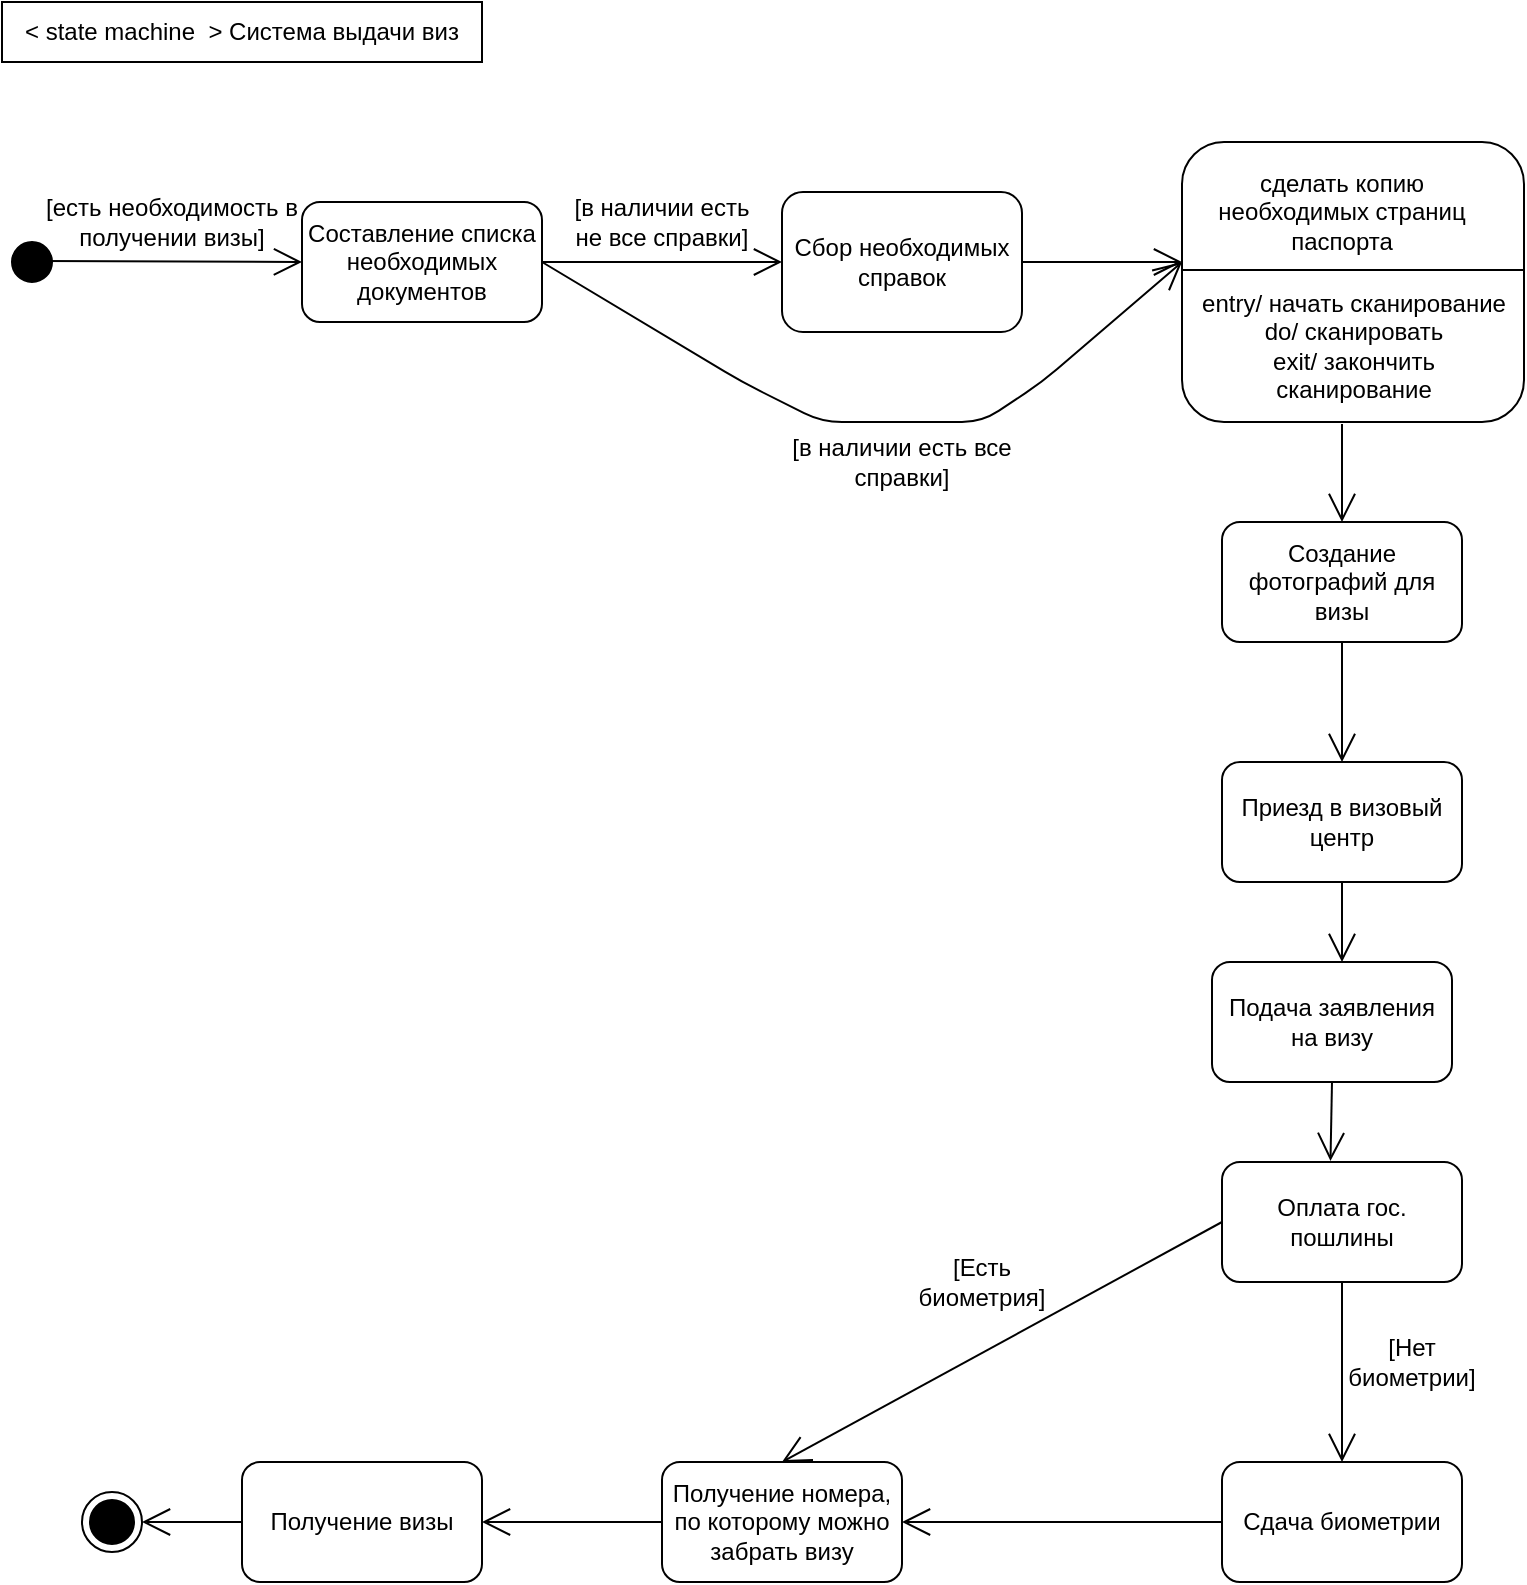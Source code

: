 <mxfile version="12.9.3" type="github">
  <diagram id="6GmDmxkY_AZuuJkv6Ied" name="Page-1">
    <mxGraphModel dx="1305" dy="752" grid="1" gridSize="10" guides="1" tooltips="1" connect="1" arrows="1" fold="1" page="1" pageScale="1" pageWidth="827" pageHeight="1169" math="0" shadow="0">
      <root>
        <mxCell id="0" />
        <mxCell id="1" parent="0" />
        <mxCell id="I90XgdQoUjDyXGkI2Q0D-1" value="&amp;lt; state machine&amp;nbsp; &amp;gt; Система выдачи виз" style="rounded=0;whiteSpace=wrap;html=1;" vertex="1" parent="1">
          <mxGeometry x="40" y="40" width="240" height="30" as="geometry" />
        </mxCell>
        <mxCell id="I90XgdQoUjDyXGkI2Q0D-8" value="" style="ellipse;html=1;shape=endState;fillColor=#000000;strokeColor=#000000;" vertex="1" parent="1">
          <mxGeometry x="80" y="785" width="30" height="30" as="geometry" />
        </mxCell>
        <mxCell id="I90XgdQoUjDyXGkI2Q0D-10" value="" style="ellipse;html=1;shape=endState;fillColor=#000000;strokeColor=#FFFFFF;" vertex="1" parent="1">
          <mxGeometry x="40" y="155" width="30" height="30" as="geometry" />
        </mxCell>
        <mxCell id="I90XgdQoUjDyXGkI2Q0D-12" value="" style="rounded=1;whiteSpace=wrap;html=1;strokeColor=#000000;" vertex="1" parent="1">
          <mxGeometry x="430" y="135" width="120" height="70" as="geometry" />
        </mxCell>
        <mxCell id="I90XgdQoUjDyXGkI2Q0D-17" value="&lt;div&gt;Сбор необходимых справок&lt;/div&gt;" style="text;html=1;strokeColor=none;fillColor=none;align=center;verticalAlign=middle;whiteSpace=wrap;rounded=0;" vertex="1" parent="1">
          <mxGeometry x="430" y="150" width="120" height="40" as="geometry" />
        </mxCell>
        <mxCell id="I90XgdQoUjDyXGkI2Q0D-18" value="" style="rounded=1;whiteSpace=wrap;html=1;strokeColor=#000000;" vertex="1" parent="1">
          <mxGeometry x="630" y="110" width="171" height="140" as="geometry" />
        </mxCell>
        <mxCell id="I90XgdQoUjDyXGkI2Q0D-20" value="Создание фотографий для визы" style="rounded=1;whiteSpace=wrap;html=1;strokeColor=#000000;" vertex="1" parent="1">
          <mxGeometry x="650" y="300" width="120" height="60" as="geometry" />
        </mxCell>
        <mxCell id="I90XgdQoUjDyXGkI2Q0D-21" value="Сдача биометрии" style="rounded=1;whiteSpace=wrap;html=1;strokeColor=#000000;" vertex="1" parent="1">
          <mxGeometry x="650" y="770" width="120" height="60" as="geometry" />
        </mxCell>
        <mxCell id="I90XgdQoUjDyXGkI2Q0D-22" value="Оплата гос. пошлины" style="rounded=1;whiteSpace=wrap;html=1;strokeColor=#000000;" vertex="1" parent="1">
          <mxGeometry x="650" y="620" width="120" height="60" as="geometry" />
        </mxCell>
        <mxCell id="I90XgdQoUjDyXGkI2Q0D-23" value="Приезд в визовый центр" style="rounded=1;whiteSpace=wrap;html=1;strokeColor=#000000;" vertex="1" parent="1">
          <mxGeometry x="650" y="420" width="120" height="60" as="geometry" />
        </mxCell>
        <mxCell id="I90XgdQoUjDyXGkI2Q0D-24" value="Подача заявления на визу" style="rounded=1;whiteSpace=wrap;html=1;strokeColor=#000000;" vertex="1" parent="1">
          <mxGeometry x="645" y="520" width="120" height="60" as="geometry" />
        </mxCell>
        <mxCell id="I90XgdQoUjDyXGkI2Q0D-26" value="Получение номера, по которому можно забрать визу" style="rounded=1;whiteSpace=wrap;html=1;strokeColor=#000000;" vertex="1" parent="1">
          <mxGeometry x="370" y="770" width="120" height="60" as="geometry" />
        </mxCell>
        <mxCell id="I90XgdQoUjDyXGkI2Q0D-27" value="Получение визы" style="rounded=1;whiteSpace=wrap;html=1;strokeColor=#000000;" vertex="1" parent="1">
          <mxGeometry x="160" y="770" width="120" height="60" as="geometry" />
        </mxCell>
        <mxCell id="I90XgdQoUjDyXGkI2Q0D-36" value="" style="line;strokeWidth=1;fillColor=none;align=left;verticalAlign=middle;spacingTop=-1;spacingLeft=3;spacingRight=3;rotatable=0;labelPosition=right;points=[];portConstraint=eastwest;" vertex="1" parent="1">
          <mxGeometry x="630" y="170" width="171" height="8" as="geometry" />
        </mxCell>
        <mxCell id="I90XgdQoUjDyXGkI2Q0D-37" value="&lt;br&gt;entry/ начать сканирование&lt;br&gt;do/ сканировать&lt;br&gt;exit/ закончить сканирование" style="text;html=1;strokeColor=none;fillColor=none;align=center;verticalAlign=middle;whiteSpace=wrap;rounded=0;" vertex="1" parent="1">
          <mxGeometry x="635.5" y="170" width="160" height="70" as="geometry" />
        </mxCell>
        <mxCell id="I90XgdQoUjDyXGkI2Q0D-40" value="сделать копию необходимых страниц паспорта" style="text;html=1;strokeColor=none;fillColor=none;align=center;verticalAlign=middle;whiteSpace=wrap;rounded=0;" vertex="1" parent="1">
          <mxGeometry x="635" y="120" width="150" height="50" as="geometry" />
        </mxCell>
        <mxCell id="I90XgdQoUjDyXGkI2Q0D-46" value="" style="endArrow=open;endFill=1;endSize=12;html=1;entryX=0;entryY=0.5;entryDx=0;entryDy=0;" edge="1" parent="1" target="I90XgdQoUjDyXGkI2Q0D-11">
          <mxGeometry width="160" relative="1" as="geometry">
            <mxPoint x="60" y="169.5" as="sourcePoint" />
            <mxPoint x="160" y="170" as="targetPoint" />
          </mxGeometry>
        </mxCell>
        <mxCell id="I90XgdQoUjDyXGkI2Q0D-47" value="" style="endArrow=open;endFill=1;endSize=12;html=1;entryX=0;entryY=0.5;entryDx=0;entryDy=0;" edge="1" parent="1" source="I90XgdQoUjDyXGkI2Q0D-11" target="I90XgdQoUjDyXGkI2Q0D-12">
          <mxGeometry width="160" relative="1" as="geometry">
            <mxPoint x="230" y="169.5" as="sourcePoint" />
            <mxPoint x="370" y="170" as="targetPoint" />
          </mxGeometry>
        </mxCell>
        <mxCell id="I90XgdQoUjDyXGkI2Q0D-48" value="" style="endArrow=open;endFill=1;endSize=12;html=1;exitX=0.5;exitY=1;exitDx=0;exitDy=0;entryX=0.5;entryY=0;entryDx=0;entryDy=0;" edge="1" parent="1" source="I90XgdQoUjDyXGkI2Q0D-22" target="I90XgdQoUjDyXGkI2Q0D-21">
          <mxGeometry width="160" relative="1" as="geometry">
            <mxPoint x="710" y="774" as="sourcePoint" />
            <mxPoint x="720" y="770" as="targetPoint" />
          </mxGeometry>
        </mxCell>
        <mxCell id="I90XgdQoUjDyXGkI2Q0D-49" value="[Нет биометрии]" style="text;html=1;strokeColor=none;fillColor=none;align=center;verticalAlign=middle;whiteSpace=wrap;rounded=0;" vertex="1" parent="1">
          <mxGeometry x="725" y="710" width="40" height="20" as="geometry" />
        </mxCell>
        <mxCell id="I90XgdQoUjDyXGkI2Q0D-51" value="[Есть биометрия]" style="text;html=1;strokeColor=none;fillColor=none;align=center;verticalAlign=middle;whiteSpace=wrap;rounded=0;" vertex="1" parent="1">
          <mxGeometry x="510" y="670" width="40" height="20" as="geometry" />
        </mxCell>
        <mxCell id="I90XgdQoUjDyXGkI2Q0D-55" value="" style="endArrow=open;endFill=1;endSize=12;html=1;exitX=0;exitY=0.5;exitDx=0;exitDy=0;entryX=0.5;entryY=0;entryDx=0;entryDy=0;" edge="1" parent="1" source="I90XgdQoUjDyXGkI2Q0D-22" target="I90XgdQoUjDyXGkI2Q0D-26">
          <mxGeometry width="160" relative="1" as="geometry">
            <mxPoint x="410" y="720" as="sourcePoint" />
            <mxPoint x="570" y="720" as="targetPoint" />
          </mxGeometry>
        </mxCell>
        <mxCell id="I90XgdQoUjDyXGkI2Q0D-56" value="" style="endArrow=open;endFill=1;endSize=12;html=1;exitX=0;exitY=0.5;exitDx=0;exitDy=0;entryX=1;entryY=0.5;entryDx=0;entryDy=0;" edge="1" parent="1" source="I90XgdQoUjDyXGkI2Q0D-21" target="I90XgdQoUjDyXGkI2Q0D-26">
          <mxGeometry width="160" relative="1" as="geometry">
            <mxPoint x="410" y="720" as="sourcePoint" />
            <mxPoint x="570" y="720" as="targetPoint" />
          </mxGeometry>
        </mxCell>
        <mxCell id="I90XgdQoUjDyXGkI2Q0D-57" value="" style="endArrow=open;endFill=1;endSize=12;html=1;exitX=0;exitY=0.5;exitDx=0;exitDy=0;entryX=1;entryY=0.5;entryDx=0;entryDy=0;" edge="1" parent="1" source="I90XgdQoUjDyXGkI2Q0D-26" target="I90XgdQoUjDyXGkI2Q0D-27">
          <mxGeometry width="160" relative="1" as="geometry">
            <mxPoint x="410" y="660" as="sourcePoint" />
            <mxPoint x="570" y="660" as="targetPoint" />
          </mxGeometry>
        </mxCell>
        <mxCell id="I90XgdQoUjDyXGkI2Q0D-59" value="[есть необходимость в получении визы]" style="text;html=1;strokeColor=none;fillColor=none;align=center;verticalAlign=middle;whiteSpace=wrap;rounded=0;" vertex="1" parent="1">
          <mxGeometry x="40" y="140" width="170" height="20" as="geometry" />
        </mxCell>
        <mxCell id="I90XgdQoUjDyXGkI2Q0D-64" value="" style="endArrow=open;endFill=1;endSize=12;html=1;exitX=1;exitY=0.5;exitDx=0;exitDy=0;" edge="1" parent="1" source="I90XgdQoUjDyXGkI2Q0D-17">
          <mxGeometry width="160" relative="1" as="geometry">
            <mxPoint x="390" y="410" as="sourcePoint" />
            <mxPoint x="630" y="170" as="targetPoint" />
          </mxGeometry>
        </mxCell>
        <mxCell id="I90XgdQoUjDyXGkI2Q0D-65" value="" style="endArrow=open;endFill=1;endSize=12;html=1;entryX=0.5;entryY=0;entryDx=0;entryDy=0;" edge="1" parent="1" target="I90XgdQoUjDyXGkI2Q0D-20">
          <mxGeometry width="160" relative="1" as="geometry">
            <mxPoint x="710" y="251" as="sourcePoint" />
            <mxPoint x="620" y="410" as="targetPoint" />
          </mxGeometry>
        </mxCell>
        <mxCell id="I90XgdQoUjDyXGkI2Q0D-66" value="" style="endArrow=open;endFill=1;endSize=12;html=1;exitX=0.5;exitY=1;exitDx=0;exitDy=0;entryX=0.5;entryY=0;entryDx=0;entryDy=0;" edge="1" parent="1" source="I90XgdQoUjDyXGkI2Q0D-20" target="I90XgdQoUjDyXGkI2Q0D-23">
          <mxGeometry width="160" relative="1" as="geometry">
            <mxPoint x="440" y="410" as="sourcePoint" />
            <mxPoint x="600" y="410" as="targetPoint" />
          </mxGeometry>
        </mxCell>
        <mxCell id="I90XgdQoUjDyXGkI2Q0D-67" value="" style="endArrow=open;endFill=1;endSize=12;html=1;exitX=0.5;exitY=1;exitDx=0;exitDy=0;" edge="1" parent="1" source="I90XgdQoUjDyXGkI2Q0D-23">
          <mxGeometry width="160" relative="1" as="geometry">
            <mxPoint x="590" y="490" as="sourcePoint" />
            <mxPoint x="710" y="520" as="targetPoint" />
          </mxGeometry>
        </mxCell>
        <mxCell id="I90XgdQoUjDyXGkI2Q0D-68" value="" style="endArrow=open;endFill=1;endSize=12;html=1;exitX=0.5;exitY=1;exitDx=0;exitDy=0;entryX=0.452;entryY=-0.008;entryDx=0;entryDy=0;entryPerimeter=0;" edge="1" parent="1" source="I90XgdQoUjDyXGkI2Q0D-24" target="I90XgdQoUjDyXGkI2Q0D-22">
          <mxGeometry width="160" relative="1" as="geometry">
            <mxPoint x="590" y="580" as="sourcePoint" />
            <mxPoint x="580" y="620" as="targetPoint" />
          </mxGeometry>
        </mxCell>
        <mxCell id="I90XgdQoUjDyXGkI2Q0D-69" value="" style="endArrow=open;endFill=1;endSize=12;html=1;exitX=0;exitY=0.5;exitDx=0;exitDy=0;entryX=1;entryY=0.5;entryDx=0;entryDy=0;" edge="1" parent="1" source="I90XgdQoUjDyXGkI2Q0D-27" target="I90XgdQoUjDyXGkI2Q0D-8">
          <mxGeometry width="160" relative="1" as="geometry">
            <mxPoint x="400" y="560" as="sourcePoint" />
            <mxPoint x="560" y="560" as="targetPoint" />
          </mxGeometry>
        </mxCell>
        <mxCell id="I90XgdQoUjDyXGkI2Q0D-11" value="Составление списка необходимых документов" style="rounded=1;whiteSpace=wrap;html=1;strokeColor=#000000;" vertex="1" parent="1">
          <mxGeometry x="190" y="140" width="120" height="60" as="geometry" />
        </mxCell>
        <mxCell id="I90XgdQoUjDyXGkI2Q0D-72" value="[в наличии есть не все справки]" style="text;html=1;strokeColor=none;fillColor=none;align=center;verticalAlign=middle;whiteSpace=wrap;rounded=0;" vertex="1" parent="1">
          <mxGeometry x="320" y="140" width="100" height="20" as="geometry" />
        </mxCell>
        <mxCell id="I90XgdQoUjDyXGkI2Q0D-79" value="" style="endArrow=open;endFill=1;endSize=12;html=1;exitX=1;exitY=0.5;exitDx=0;exitDy=0;" edge="1" parent="1" source="I90XgdQoUjDyXGkI2Q0D-11">
          <mxGeometry width="160" relative="1" as="geometry">
            <mxPoint x="350" y="240" as="sourcePoint" />
            <mxPoint x="630" y="170" as="targetPoint" />
            <Array as="points">
              <mxPoint x="410" y="230" />
              <mxPoint x="450" y="250" />
              <mxPoint x="490" y="250" />
              <mxPoint x="530" y="250" />
              <mxPoint x="560" y="230" />
            </Array>
          </mxGeometry>
        </mxCell>
        <mxCell id="I90XgdQoUjDyXGkI2Q0D-80" value="[в наличии есть все справки]" style="text;html=1;strokeColor=none;fillColor=none;align=center;verticalAlign=middle;whiteSpace=wrap;rounded=0;" vertex="1" parent="1">
          <mxGeometry x="425" y="260" width="130" height="20" as="geometry" />
        </mxCell>
      </root>
    </mxGraphModel>
  </diagram>
</mxfile>
